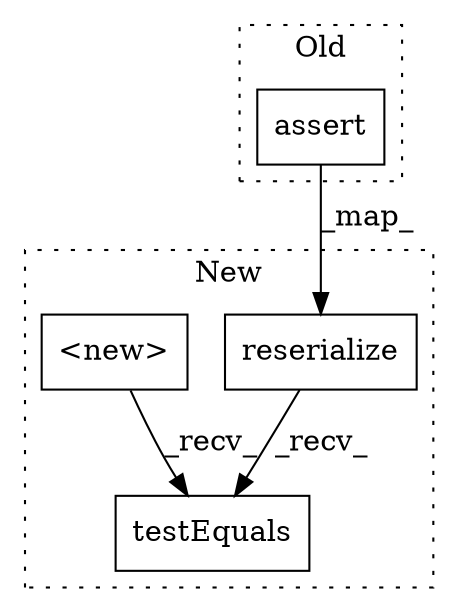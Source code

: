 digraph G {
subgraph cluster0 {
1 [label="assert" a="32" s="6744,6783" l="11,1" shape="box"];
label = "Old";
style="dotted";
}
subgraph cluster1 {
2 [label="reserialize" a="32" s="6731,6760" l="12,1" shape="box"];
3 [label="testEquals" a="32" s="6956" l="12" shape="box"];
4 [label="<new>" a="14" s="6667" l="18" shape="box"];
label = "New";
style="dotted";
}
1 -> 2 [label="_map_"];
2 -> 3 [label="_recv_"];
4 -> 3 [label="_recv_"];
}